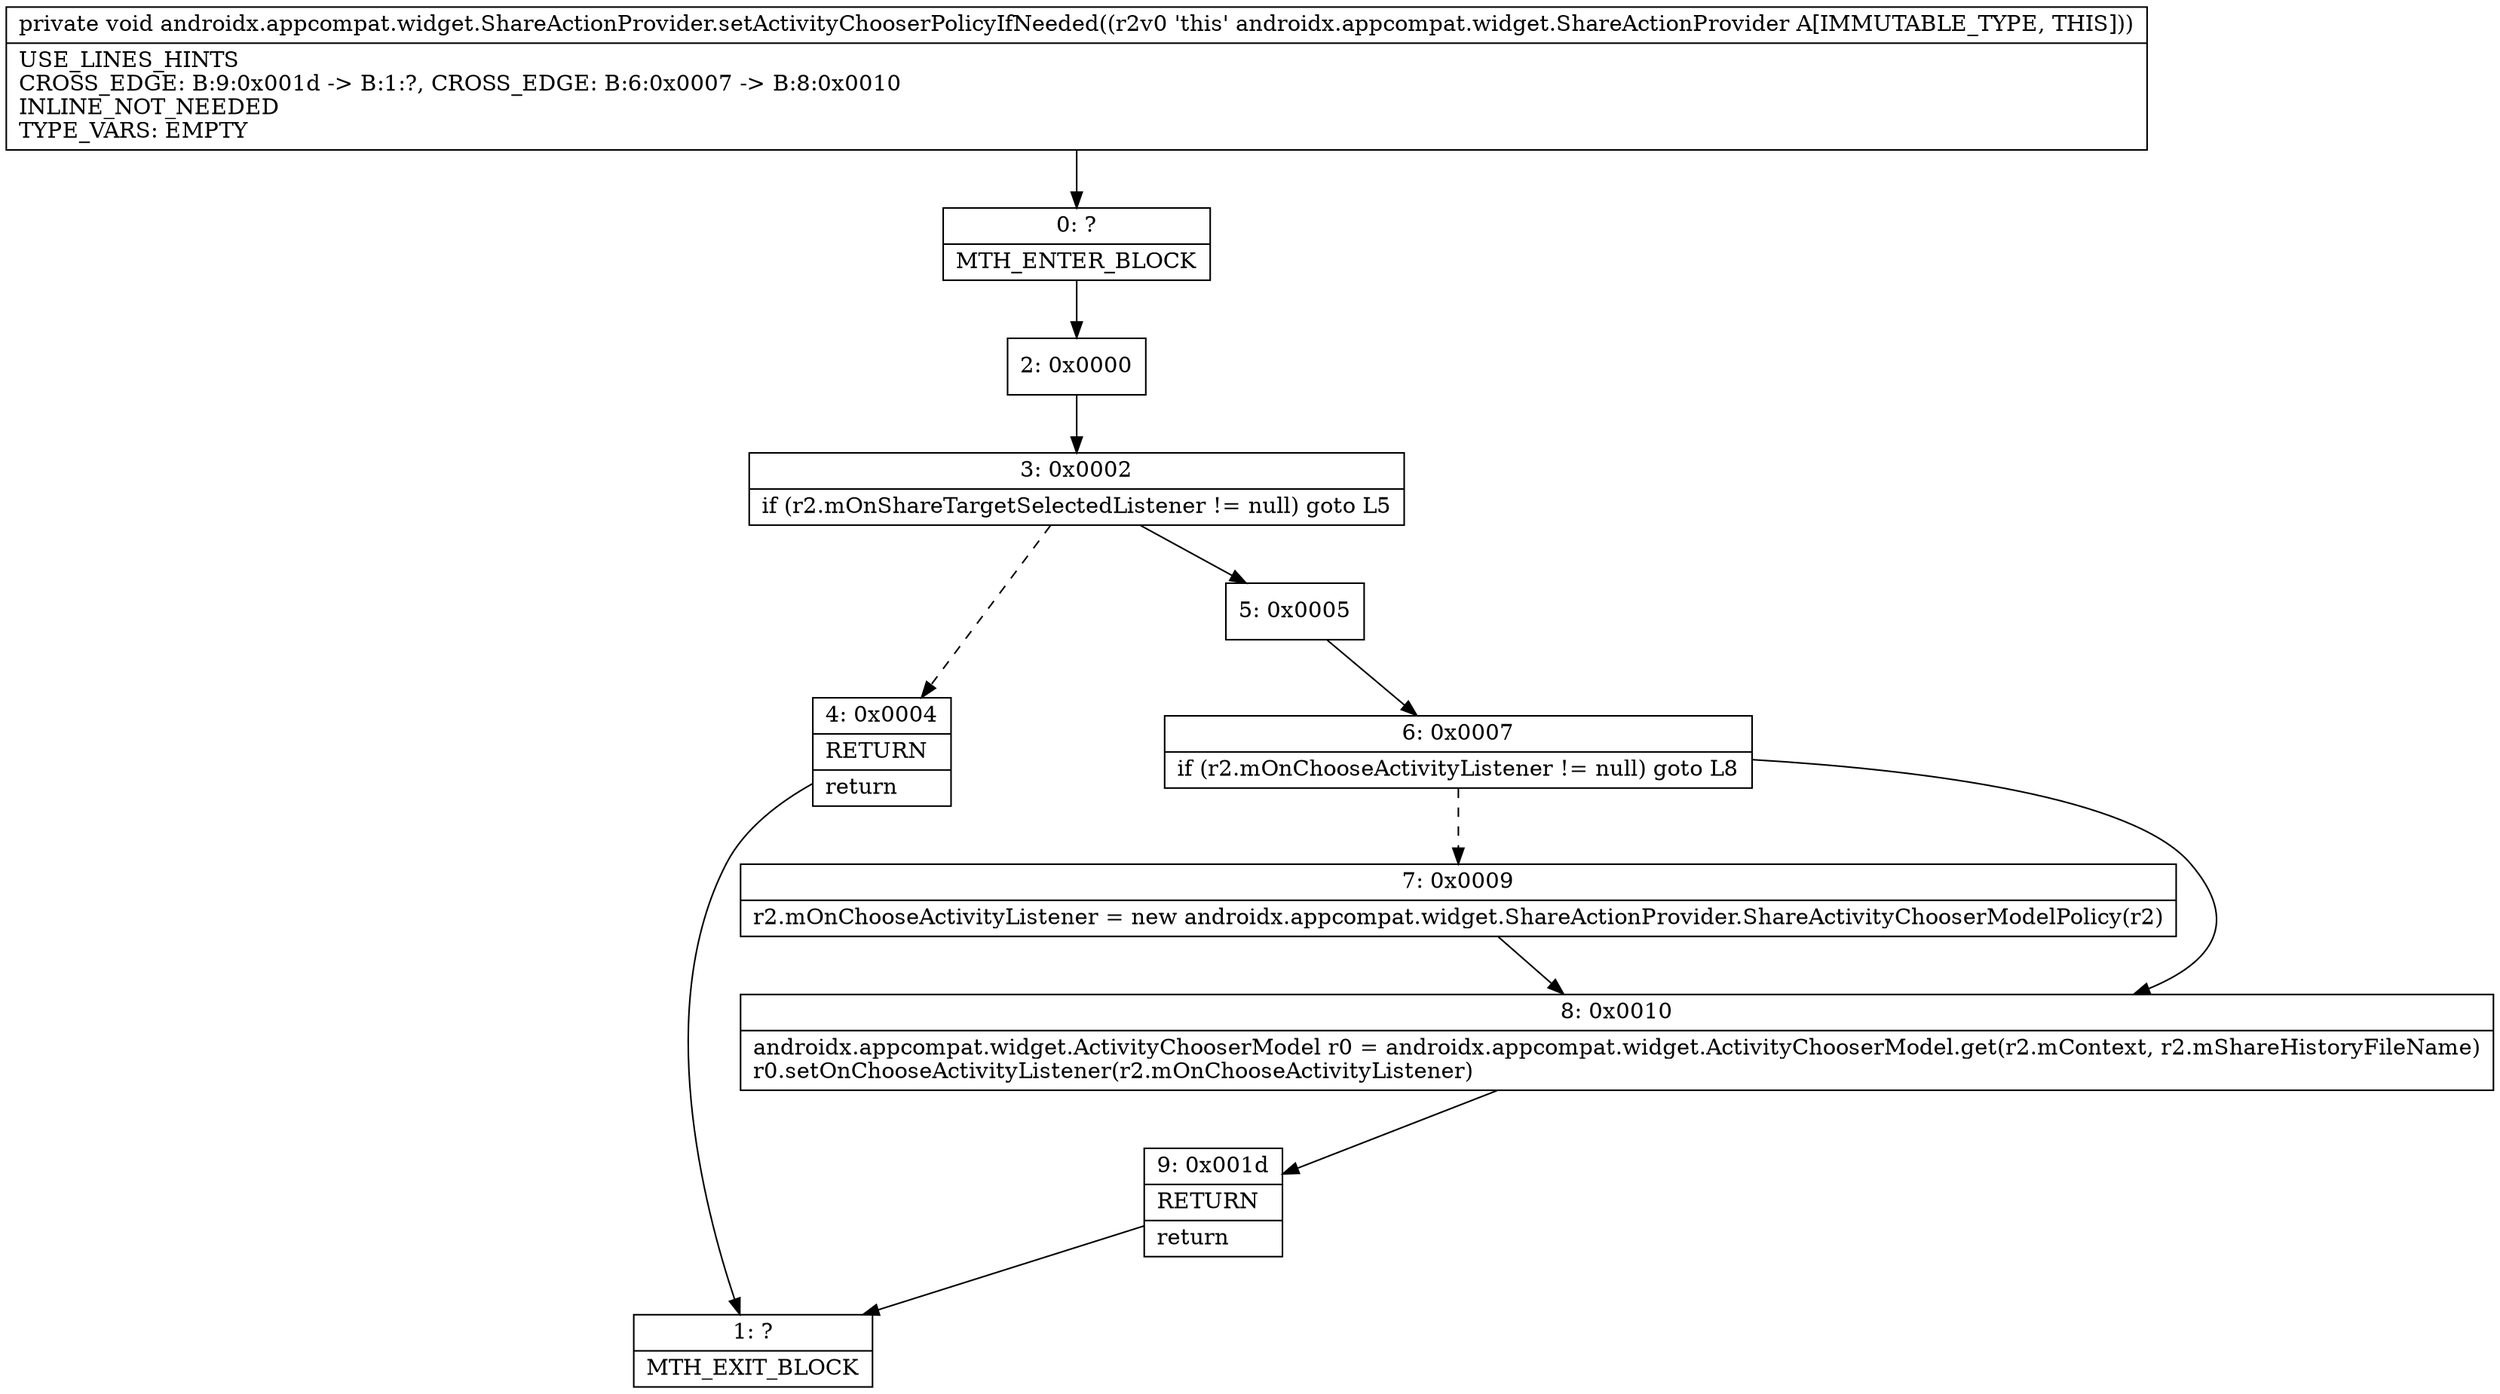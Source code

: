 digraph "CFG forandroidx.appcompat.widget.ShareActionProvider.setActivityChooserPolicyIfNeeded()V" {
Node_0 [shape=record,label="{0\:\ ?|MTH_ENTER_BLOCK\l}"];
Node_2 [shape=record,label="{2\:\ 0x0000}"];
Node_3 [shape=record,label="{3\:\ 0x0002|if (r2.mOnShareTargetSelectedListener != null) goto L5\l}"];
Node_4 [shape=record,label="{4\:\ 0x0004|RETURN\l|return\l}"];
Node_1 [shape=record,label="{1\:\ ?|MTH_EXIT_BLOCK\l}"];
Node_5 [shape=record,label="{5\:\ 0x0005}"];
Node_6 [shape=record,label="{6\:\ 0x0007|if (r2.mOnChooseActivityListener != null) goto L8\l}"];
Node_7 [shape=record,label="{7\:\ 0x0009|r2.mOnChooseActivityListener = new androidx.appcompat.widget.ShareActionProvider.ShareActivityChooserModelPolicy(r2)\l}"];
Node_8 [shape=record,label="{8\:\ 0x0010|androidx.appcompat.widget.ActivityChooserModel r0 = androidx.appcompat.widget.ActivityChooserModel.get(r2.mContext, r2.mShareHistoryFileName)\lr0.setOnChooseActivityListener(r2.mOnChooseActivityListener)\l}"];
Node_9 [shape=record,label="{9\:\ 0x001d|RETURN\l|return\l}"];
MethodNode[shape=record,label="{private void androidx.appcompat.widget.ShareActionProvider.setActivityChooserPolicyIfNeeded((r2v0 'this' androidx.appcompat.widget.ShareActionProvider A[IMMUTABLE_TYPE, THIS]))  | USE_LINES_HINTS\lCROSS_EDGE: B:9:0x001d \-\> B:1:?, CROSS_EDGE: B:6:0x0007 \-\> B:8:0x0010\lINLINE_NOT_NEEDED\lTYPE_VARS: EMPTY\l}"];
MethodNode -> Node_0;Node_0 -> Node_2;
Node_2 -> Node_3;
Node_3 -> Node_4[style=dashed];
Node_3 -> Node_5;
Node_4 -> Node_1;
Node_5 -> Node_6;
Node_6 -> Node_7[style=dashed];
Node_6 -> Node_8;
Node_7 -> Node_8;
Node_8 -> Node_9;
Node_9 -> Node_1;
}

